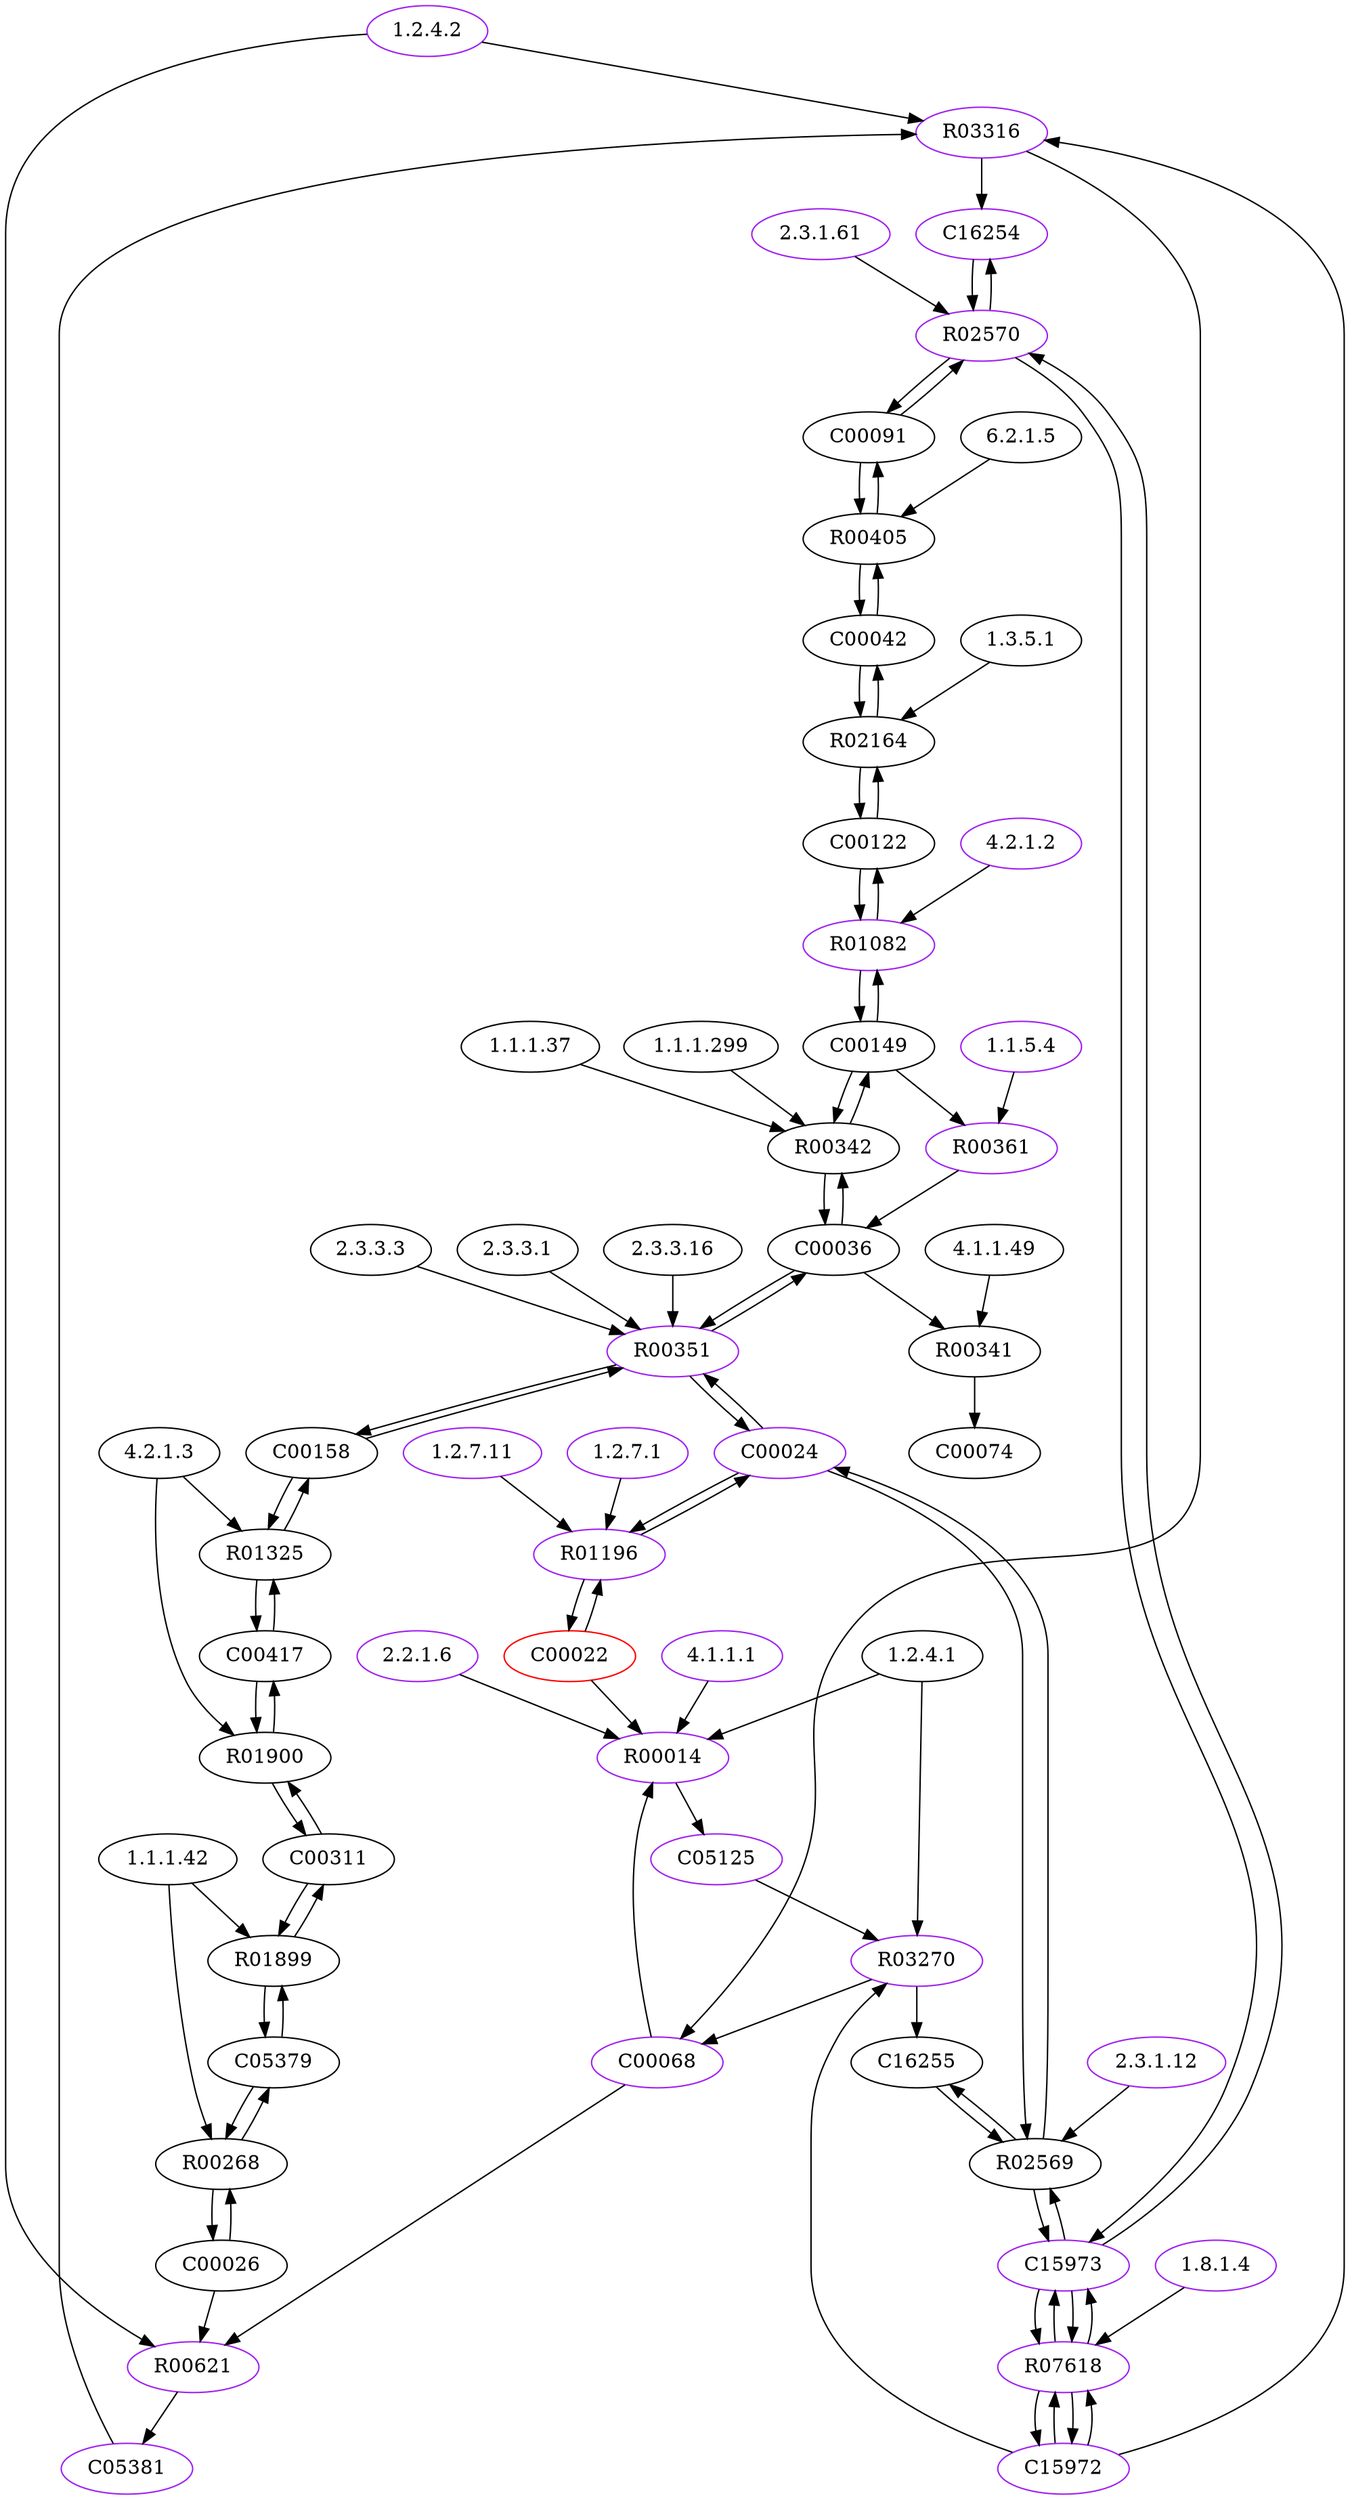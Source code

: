 digraph G {
"1.2.4.2" [color=purple, type=E];
"4.1.1.49" [type=E];
"2.3.1.12" [color=purple, type=E];
"1.2.7.11" [color=purple, type=E];
"4.1.1.1" [color=purple, type=E];
"1.1.5.4" [color=purple, type=E];
"6.2.1.5" [type=E];
"2.3.1.61" [color=purple, type=E];
"1.1.1.299" [type=E];
"4.2.1.3" [type=E];
"2.3.3.16" [type=E];
"4.2.1.2" [color=purple, type=E];
"1.8.1.4" [color=purple, type=E];
"1.2.7.1" [color=purple, type=E];
"1.3.5.1" [type=E];
"2.2.1.6" [color=purple, type=E];
"2.3.3.3" [type=E];
"1.1.1.37" [type=E];
"2.3.3.1" [type=E];
"1.2.4.1" [type=E];
"1.1.1.42" [type=E];
R00351 [color=purple, type=R];
R03316 [color=purple, type=R];
R00342 [type=R];
R07618 [color=purple, type=R];
R01900 [type=R];
R02569 [type=R];
R02570 [color=purple, type=R];
R00268 [type=R];
R00361 [color=purple, type=R];
R00621 [color=purple, type=R];
R01082 [color=purple, type=R];
R02164 [type=R];
R01899 [type=R];
R00014 [color=purple, type=R];
R01196 [color=purple, type=R];
R01325 [type=R];
R03270 [color=purple, type=R];
R00341 [type=R];
R00405 [type=R];
C00158 [type=C];
C00074 [type=C];
C00036 [type=C];
C00417 [type=C];
C16255 [type=C];
C00122 [type=C];
C00026 [type=C];
C00091 [type=C];
C16254 [color=purple, type=C];
C00068 [color=purple, type=C];
C00042 [type=C];
C00311 [type=C];
C05379 [type=C];
C00024 [color=purple, type=C];
C05125 [color=purple, type=C];
C00022 [color=red, type=C];
C05381 [color=purple, type=C];
C15972 [color=purple, type=C];
C15973 [color=purple, type=C];
C00149 [type=C];
C15973 -> R07618;
R07618 -> C15973;
R07618 -> C15972;
C15972 -> R07618;
C00026 -> R00621;
C00068 -> R00621;
R00621 -> C05381;
C05381 -> R03316;
C15972 -> R03316;
R03316 -> C16254;
R03316 -> C00068;
C00091 -> R02570;
R02570 -> C00091;
C15973 -> R02570;
R02570 -> C15973;
R02570 -> C16254;
C16254 -> R02570;
C00042 -> R00405;
R00405 -> C00042;
R00405 -> C00091;
C00091 -> R00405;
C05379 -> R00268;
R00268 -> C05379;
R00268 -> C00026;
C00026 -> R00268;
C00311 -> R01899;
R01899 -> C00311;
R01899 -> C05379;
C05379 -> R01899;
C00042 -> R02164;
R02164 -> C00042;
R02164 -> C00122;
C00122 -> R02164;
C00149 -> R01082;
R01082 -> C00149;
R01082 -> C00122;
C00122 -> R01082;
C00417 -> R01900;
R01900 -> C00417;
R01900 -> C00311;
C00311 -> R01900;
C00158 -> R01325;
R01325 -> C00158;
R01325 -> C00417;
C00417 -> R01325;
C00024 -> R00351;
R00351 -> C00024;
C00036 -> R00351;
R00351 -> C00036;
R00351 -> C00158;
C00158 -> R00351;
C00149 -> R00342;
R00342 -> C00149;
R00342 -> C00036;
C00036 -> R00342;
C00068 -> R00014;
C00022 -> R00014;
R00014 -> C05125;
C15972 -> R03270;
C05125 -> R03270;
R03270 -> C16255;
R03270 -> C00068;
C15973 -> R07618;
R07618 -> C15973;
R07618 -> C15972;
C15972 -> R07618;
C15973 -> R02569;
R02569 -> C15973;
C00024 -> R02569;
R02569 -> C00024;
R02569 -> C16255;
C16255 -> R02569;
C00024 -> R01196;
R01196 -> C00024;
R01196 -> C00022;
C00022 -> R01196;
C00036 -> R00341;
R00341 -> C00074;
C00149 -> R00361;
R00361 -> C00036;
"2.3.3.1" -> R00351;
"2.3.3.3" -> R00351;
"2.3.3.16" -> R00351;
"1.2.4.2" -> R03316;
"1.1.1.37" -> R00342;
"1.1.1.299" -> R00342;
"1.8.1.4" -> R07618;
"4.2.1.3" -> R01900;
"2.3.1.12" -> R02569;
"2.3.1.61" -> R02570;
"1.1.1.42" -> R00268;
"1.1.5.4" -> R00361;
"1.2.4.2" -> R00621;
"4.2.1.2" -> R01082;
"1.3.5.1" -> R02164;
"1.1.1.42" -> R01899;
"1.2.4.1" -> R00014;
"2.2.1.6" -> R00014;
"4.1.1.1" -> R00014;
"1.2.7.1" -> R01196;
"1.2.7.11" -> R01196;
"4.2.1.3" -> R01325;
"1.2.4.1" -> R03270;
"4.1.1.49" -> R00341;
"6.2.1.5" -> R00405;
}
